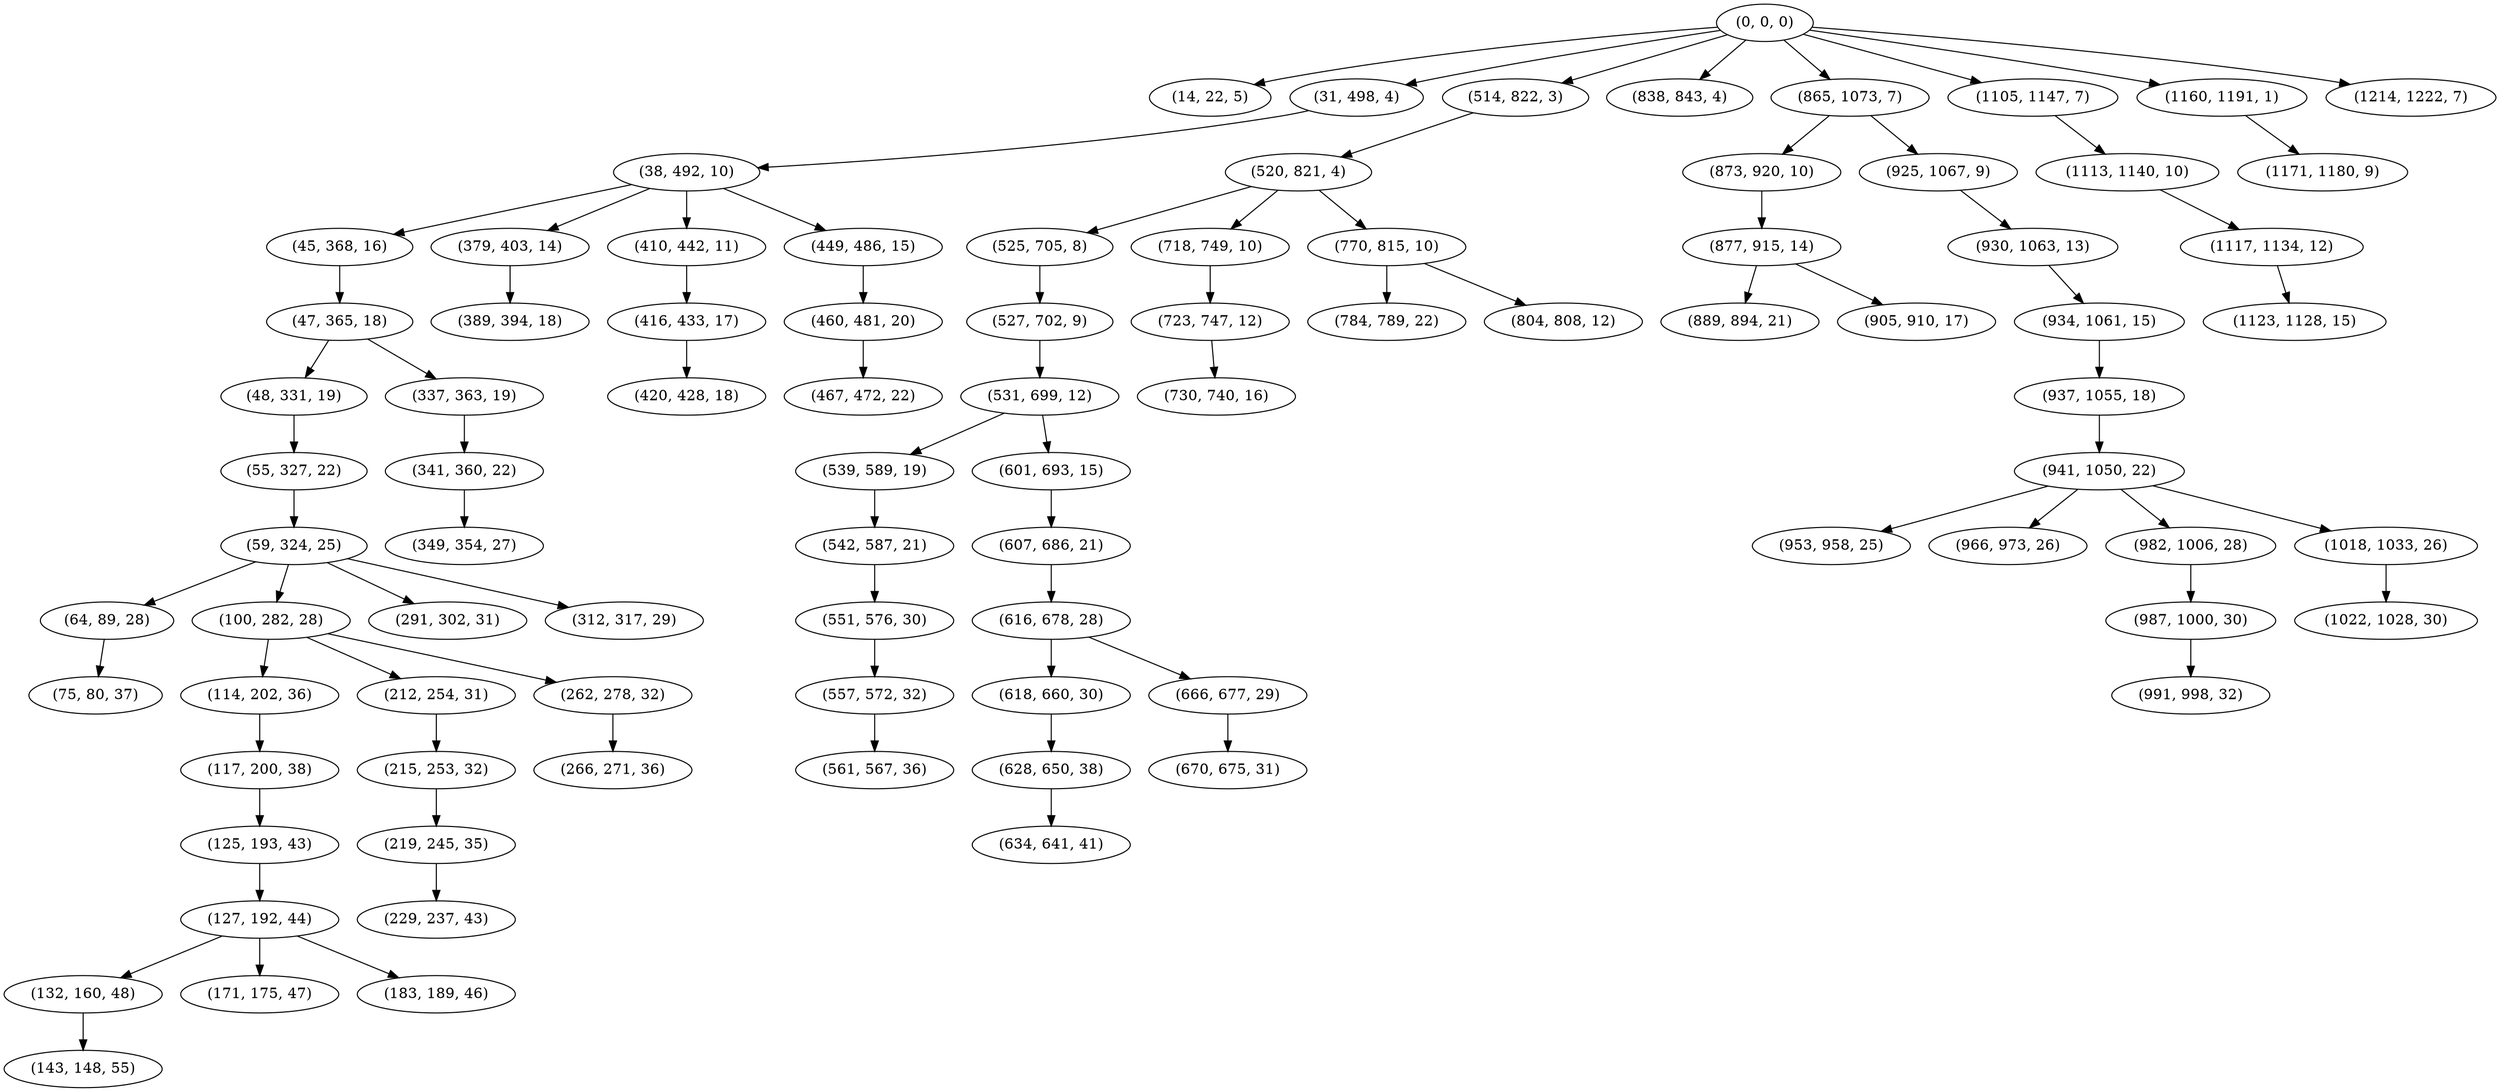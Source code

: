 digraph tree {
    "(0, 0, 0)";
    "(14, 22, 5)";
    "(31, 498, 4)";
    "(38, 492, 10)";
    "(45, 368, 16)";
    "(47, 365, 18)";
    "(48, 331, 19)";
    "(55, 327, 22)";
    "(59, 324, 25)";
    "(64, 89, 28)";
    "(75, 80, 37)";
    "(100, 282, 28)";
    "(114, 202, 36)";
    "(117, 200, 38)";
    "(125, 193, 43)";
    "(127, 192, 44)";
    "(132, 160, 48)";
    "(143, 148, 55)";
    "(171, 175, 47)";
    "(183, 189, 46)";
    "(212, 254, 31)";
    "(215, 253, 32)";
    "(219, 245, 35)";
    "(229, 237, 43)";
    "(262, 278, 32)";
    "(266, 271, 36)";
    "(291, 302, 31)";
    "(312, 317, 29)";
    "(337, 363, 19)";
    "(341, 360, 22)";
    "(349, 354, 27)";
    "(379, 403, 14)";
    "(389, 394, 18)";
    "(410, 442, 11)";
    "(416, 433, 17)";
    "(420, 428, 18)";
    "(449, 486, 15)";
    "(460, 481, 20)";
    "(467, 472, 22)";
    "(514, 822, 3)";
    "(520, 821, 4)";
    "(525, 705, 8)";
    "(527, 702, 9)";
    "(531, 699, 12)";
    "(539, 589, 19)";
    "(542, 587, 21)";
    "(551, 576, 30)";
    "(557, 572, 32)";
    "(561, 567, 36)";
    "(601, 693, 15)";
    "(607, 686, 21)";
    "(616, 678, 28)";
    "(618, 660, 30)";
    "(628, 650, 38)";
    "(634, 641, 41)";
    "(666, 677, 29)";
    "(670, 675, 31)";
    "(718, 749, 10)";
    "(723, 747, 12)";
    "(730, 740, 16)";
    "(770, 815, 10)";
    "(784, 789, 22)";
    "(804, 808, 12)";
    "(838, 843, 4)";
    "(865, 1073, 7)";
    "(873, 920, 10)";
    "(877, 915, 14)";
    "(889, 894, 21)";
    "(905, 910, 17)";
    "(925, 1067, 9)";
    "(930, 1063, 13)";
    "(934, 1061, 15)";
    "(937, 1055, 18)";
    "(941, 1050, 22)";
    "(953, 958, 25)";
    "(966, 973, 26)";
    "(982, 1006, 28)";
    "(987, 1000, 30)";
    "(991, 998, 32)";
    "(1018, 1033, 26)";
    "(1022, 1028, 30)";
    "(1105, 1147, 7)";
    "(1113, 1140, 10)";
    "(1117, 1134, 12)";
    "(1123, 1128, 15)";
    "(1160, 1191, 1)";
    "(1171, 1180, 9)";
    "(1214, 1222, 7)";
    "(0, 0, 0)" -> "(14, 22, 5)";
    "(0, 0, 0)" -> "(31, 498, 4)";
    "(0, 0, 0)" -> "(514, 822, 3)";
    "(0, 0, 0)" -> "(838, 843, 4)";
    "(0, 0, 0)" -> "(865, 1073, 7)";
    "(0, 0, 0)" -> "(1105, 1147, 7)";
    "(0, 0, 0)" -> "(1160, 1191, 1)";
    "(0, 0, 0)" -> "(1214, 1222, 7)";
    "(31, 498, 4)" -> "(38, 492, 10)";
    "(38, 492, 10)" -> "(45, 368, 16)";
    "(38, 492, 10)" -> "(379, 403, 14)";
    "(38, 492, 10)" -> "(410, 442, 11)";
    "(38, 492, 10)" -> "(449, 486, 15)";
    "(45, 368, 16)" -> "(47, 365, 18)";
    "(47, 365, 18)" -> "(48, 331, 19)";
    "(47, 365, 18)" -> "(337, 363, 19)";
    "(48, 331, 19)" -> "(55, 327, 22)";
    "(55, 327, 22)" -> "(59, 324, 25)";
    "(59, 324, 25)" -> "(64, 89, 28)";
    "(59, 324, 25)" -> "(100, 282, 28)";
    "(59, 324, 25)" -> "(291, 302, 31)";
    "(59, 324, 25)" -> "(312, 317, 29)";
    "(64, 89, 28)" -> "(75, 80, 37)";
    "(100, 282, 28)" -> "(114, 202, 36)";
    "(100, 282, 28)" -> "(212, 254, 31)";
    "(100, 282, 28)" -> "(262, 278, 32)";
    "(114, 202, 36)" -> "(117, 200, 38)";
    "(117, 200, 38)" -> "(125, 193, 43)";
    "(125, 193, 43)" -> "(127, 192, 44)";
    "(127, 192, 44)" -> "(132, 160, 48)";
    "(127, 192, 44)" -> "(171, 175, 47)";
    "(127, 192, 44)" -> "(183, 189, 46)";
    "(132, 160, 48)" -> "(143, 148, 55)";
    "(212, 254, 31)" -> "(215, 253, 32)";
    "(215, 253, 32)" -> "(219, 245, 35)";
    "(219, 245, 35)" -> "(229, 237, 43)";
    "(262, 278, 32)" -> "(266, 271, 36)";
    "(337, 363, 19)" -> "(341, 360, 22)";
    "(341, 360, 22)" -> "(349, 354, 27)";
    "(379, 403, 14)" -> "(389, 394, 18)";
    "(410, 442, 11)" -> "(416, 433, 17)";
    "(416, 433, 17)" -> "(420, 428, 18)";
    "(449, 486, 15)" -> "(460, 481, 20)";
    "(460, 481, 20)" -> "(467, 472, 22)";
    "(514, 822, 3)" -> "(520, 821, 4)";
    "(520, 821, 4)" -> "(525, 705, 8)";
    "(520, 821, 4)" -> "(718, 749, 10)";
    "(520, 821, 4)" -> "(770, 815, 10)";
    "(525, 705, 8)" -> "(527, 702, 9)";
    "(527, 702, 9)" -> "(531, 699, 12)";
    "(531, 699, 12)" -> "(539, 589, 19)";
    "(531, 699, 12)" -> "(601, 693, 15)";
    "(539, 589, 19)" -> "(542, 587, 21)";
    "(542, 587, 21)" -> "(551, 576, 30)";
    "(551, 576, 30)" -> "(557, 572, 32)";
    "(557, 572, 32)" -> "(561, 567, 36)";
    "(601, 693, 15)" -> "(607, 686, 21)";
    "(607, 686, 21)" -> "(616, 678, 28)";
    "(616, 678, 28)" -> "(618, 660, 30)";
    "(616, 678, 28)" -> "(666, 677, 29)";
    "(618, 660, 30)" -> "(628, 650, 38)";
    "(628, 650, 38)" -> "(634, 641, 41)";
    "(666, 677, 29)" -> "(670, 675, 31)";
    "(718, 749, 10)" -> "(723, 747, 12)";
    "(723, 747, 12)" -> "(730, 740, 16)";
    "(770, 815, 10)" -> "(784, 789, 22)";
    "(770, 815, 10)" -> "(804, 808, 12)";
    "(865, 1073, 7)" -> "(873, 920, 10)";
    "(865, 1073, 7)" -> "(925, 1067, 9)";
    "(873, 920, 10)" -> "(877, 915, 14)";
    "(877, 915, 14)" -> "(889, 894, 21)";
    "(877, 915, 14)" -> "(905, 910, 17)";
    "(925, 1067, 9)" -> "(930, 1063, 13)";
    "(930, 1063, 13)" -> "(934, 1061, 15)";
    "(934, 1061, 15)" -> "(937, 1055, 18)";
    "(937, 1055, 18)" -> "(941, 1050, 22)";
    "(941, 1050, 22)" -> "(953, 958, 25)";
    "(941, 1050, 22)" -> "(966, 973, 26)";
    "(941, 1050, 22)" -> "(982, 1006, 28)";
    "(941, 1050, 22)" -> "(1018, 1033, 26)";
    "(982, 1006, 28)" -> "(987, 1000, 30)";
    "(987, 1000, 30)" -> "(991, 998, 32)";
    "(1018, 1033, 26)" -> "(1022, 1028, 30)";
    "(1105, 1147, 7)" -> "(1113, 1140, 10)";
    "(1113, 1140, 10)" -> "(1117, 1134, 12)";
    "(1117, 1134, 12)" -> "(1123, 1128, 15)";
    "(1160, 1191, 1)" -> "(1171, 1180, 9)";
}
